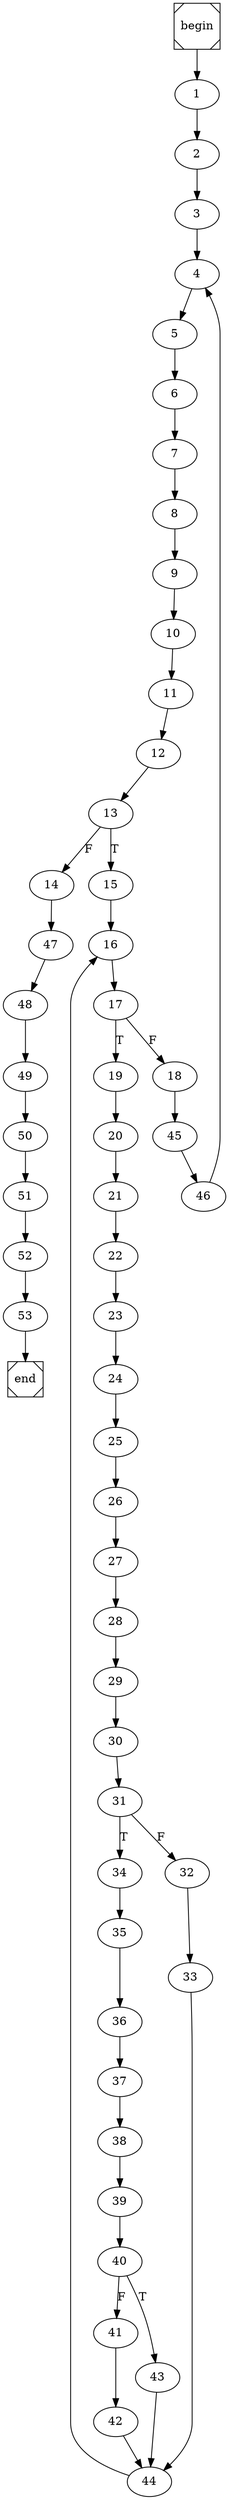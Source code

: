 digraph cfg {
	begin [shape=Msquare];
	end [shape=Msquare];
	begin -> 1;	1 -> 2;	2 -> 3;	3 -> 4;	4 -> 5;	5 -> 6;	6 -> 7;	7 -> 8;	8 -> 9;	9 -> 10;	10 -> 11;	11 -> 12;	12 -> 13;	13 -> 15[label=T];	13 -> 14[label=F];	14 -> 47;	15 -> 16;	16 -> 17;	17 -> 19[label=T];	17 -> 18[label=F];	18 -> 45;	19 -> 20;	20 -> 21;	21 -> 22;	22 -> 23;	23 -> 24;	24 -> 25;	25 -> 26;	26 -> 27;	27 -> 28;	28 -> 29;	29 -> 30;	30 -> 31;	31 -> 34[label=T];	31 -> 32[label=F];	32 -> 33;	33 -> 44;	34 -> 35;	35 -> 36;	36 -> 37;	37 -> 38;	38 -> 39;	39 -> 40;	40 -> 43[label=T];	40 -> 41[label=F];	41 -> 42;	42 -> 44;	43 -> 44;	44 -> 16;	45 -> 46;	46 -> 4;	47 -> 48;	48 -> 49;	49 -> 50;	50 -> 51;	51 -> 52;	52 -> 53;	53 -> end;}

